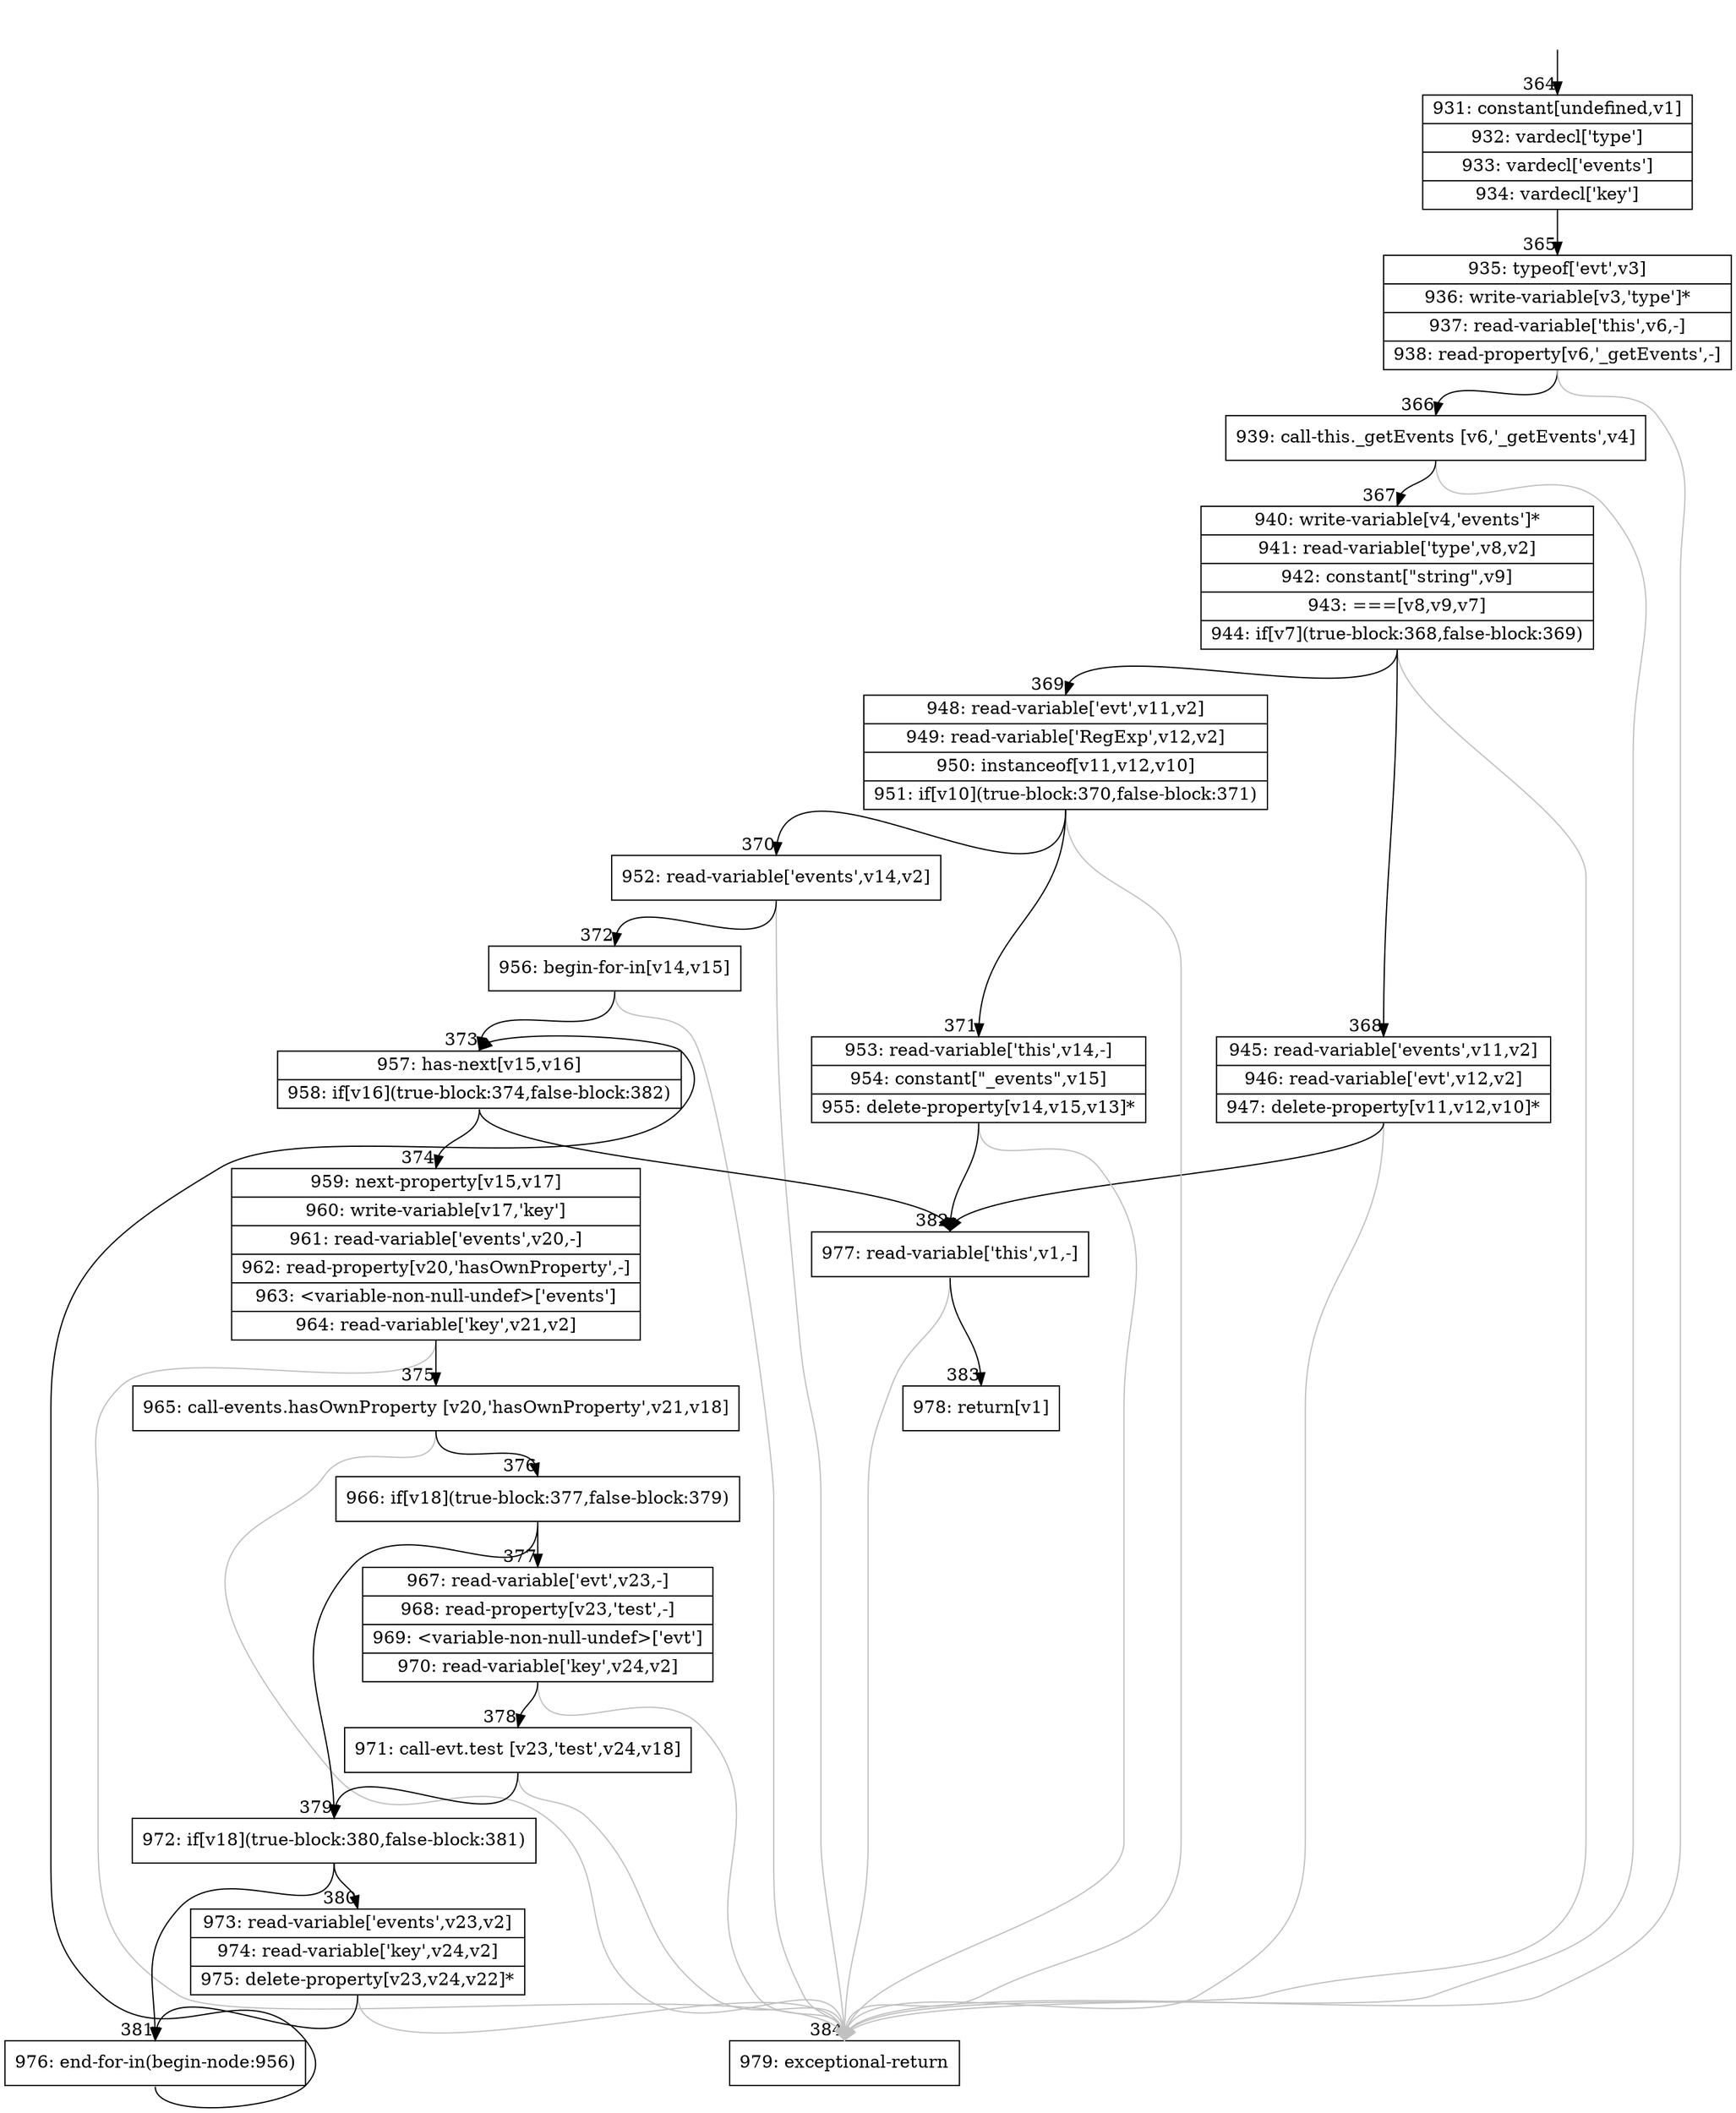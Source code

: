 digraph {
rankdir="TD"
BB_entry37[shape=none,label=""];
BB_entry37 -> BB364 [tailport=s, headport=n, headlabel="    364"]
BB364 [shape=record label="{931: constant[undefined,v1]|932: vardecl['type']|933: vardecl['events']|934: vardecl['key']}" ] 
BB364 -> BB365 [tailport=s, headport=n, headlabel="      365"]
BB365 [shape=record label="{935: typeof['evt',v3]|936: write-variable[v3,'type']*|937: read-variable['this',v6,-]|938: read-property[v6,'_getEvents',-]}" ] 
BB365 -> BB366 [tailport=s, headport=n, headlabel="      366"]
BB365 -> BB384 [tailport=s, headport=n, color=gray, headlabel="      384"]
BB366 [shape=record label="{939: call-this._getEvents [v6,'_getEvents',v4]}" ] 
BB366 -> BB367 [tailport=s, headport=n, headlabel="      367"]
BB366 -> BB384 [tailport=s, headport=n, color=gray]
BB367 [shape=record label="{940: write-variable[v4,'events']*|941: read-variable['type',v8,v2]|942: constant[\"string\",v9]|943: ===[v8,v9,v7]|944: if[v7](true-block:368,false-block:369)}" ] 
BB367 -> BB368 [tailport=s, headport=n, headlabel="      368"]
BB367 -> BB369 [tailport=s, headport=n, headlabel="      369"]
BB367 -> BB384 [tailport=s, headport=n, color=gray]
BB368 [shape=record label="{945: read-variable['events',v11,v2]|946: read-variable['evt',v12,v2]|947: delete-property[v11,v12,v10]*}" ] 
BB368 -> BB382 [tailport=s, headport=n, headlabel="      382"]
BB368 -> BB384 [tailport=s, headport=n, color=gray]
BB369 [shape=record label="{948: read-variable['evt',v11,v2]|949: read-variable['RegExp',v12,v2]|950: instanceof[v11,v12,v10]|951: if[v10](true-block:370,false-block:371)}" ] 
BB369 -> BB370 [tailport=s, headport=n, headlabel="      370"]
BB369 -> BB371 [tailport=s, headport=n, headlabel="      371"]
BB369 -> BB384 [tailport=s, headport=n, color=gray]
BB370 [shape=record label="{952: read-variable['events',v14,v2]}" ] 
BB370 -> BB372 [tailport=s, headport=n, headlabel="      372"]
BB370 -> BB384 [tailport=s, headport=n, color=gray]
BB371 [shape=record label="{953: read-variable['this',v14,-]|954: constant[\"_events\",v15]|955: delete-property[v14,v15,v13]*}" ] 
BB371 -> BB382 [tailport=s, headport=n]
BB371 -> BB384 [tailport=s, headport=n, color=gray]
BB372 [shape=record label="{956: begin-for-in[v14,v15]}" ] 
BB372 -> BB373 [tailport=s, headport=n, headlabel="      373"]
BB372 -> BB384 [tailport=s, headport=n, color=gray]
BB373 [shape=record label="{957: has-next[v15,v16]|958: if[v16](true-block:374,false-block:382)}" ] 
BB373 -> BB374 [tailport=s, headport=n, headlabel="      374"]
BB373 -> BB382 [tailport=s, headport=n]
BB374 [shape=record label="{959: next-property[v15,v17]|960: write-variable[v17,'key']|961: read-variable['events',v20,-]|962: read-property[v20,'hasOwnProperty',-]|963: \<variable-non-null-undef\>['events']|964: read-variable['key',v21,v2]}" ] 
BB374 -> BB375 [tailport=s, headport=n, headlabel="      375"]
BB374 -> BB384 [tailport=s, headport=n, color=gray]
BB375 [shape=record label="{965: call-events.hasOwnProperty [v20,'hasOwnProperty',v21,v18]}" ] 
BB375 -> BB376 [tailport=s, headport=n, headlabel="      376"]
BB375 -> BB384 [tailport=s, headport=n, color=gray]
BB376 [shape=record label="{966: if[v18](true-block:377,false-block:379)}" ] 
BB376 -> BB379 [tailport=s, headport=n, headlabel="      379"]
BB376 -> BB377 [tailport=s, headport=n, headlabel="      377"]
BB377 [shape=record label="{967: read-variable['evt',v23,-]|968: read-property[v23,'test',-]|969: \<variable-non-null-undef\>['evt']|970: read-variable['key',v24,v2]}" ] 
BB377 -> BB378 [tailport=s, headport=n, headlabel="      378"]
BB377 -> BB384 [tailport=s, headport=n, color=gray]
BB378 [shape=record label="{971: call-evt.test [v23,'test',v24,v18]}" ] 
BB378 -> BB379 [tailport=s, headport=n]
BB378 -> BB384 [tailport=s, headport=n, color=gray]
BB379 [shape=record label="{972: if[v18](true-block:380,false-block:381)}" ] 
BB379 -> BB380 [tailport=s, headport=n, headlabel="      380"]
BB379 -> BB381 [tailport=s, headport=n, headlabel="      381"]
BB380 [shape=record label="{973: read-variable['events',v23,v2]|974: read-variable['key',v24,v2]|975: delete-property[v23,v24,v22]*}" ] 
BB380 -> BB381 [tailport=s, headport=n]
BB380 -> BB384 [tailport=s, headport=n, color=gray]
BB381 [shape=record label="{976: end-for-in(begin-node:956)}" ] 
BB381 -> BB373 [tailport=s, headport=n]
BB382 [shape=record label="{977: read-variable['this',v1,-]}" ] 
BB382 -> BB383 [tailport=s, headport=n, headlabel="      383"]
BB382 -> BB384 [tailport=s, headport=n, color=gray]
BB383 [shape=record label="{978: return[v1]}" ] 
BB384 [shape=record label="{979: exceptional-return}" ] 
//#$~ 569
}
